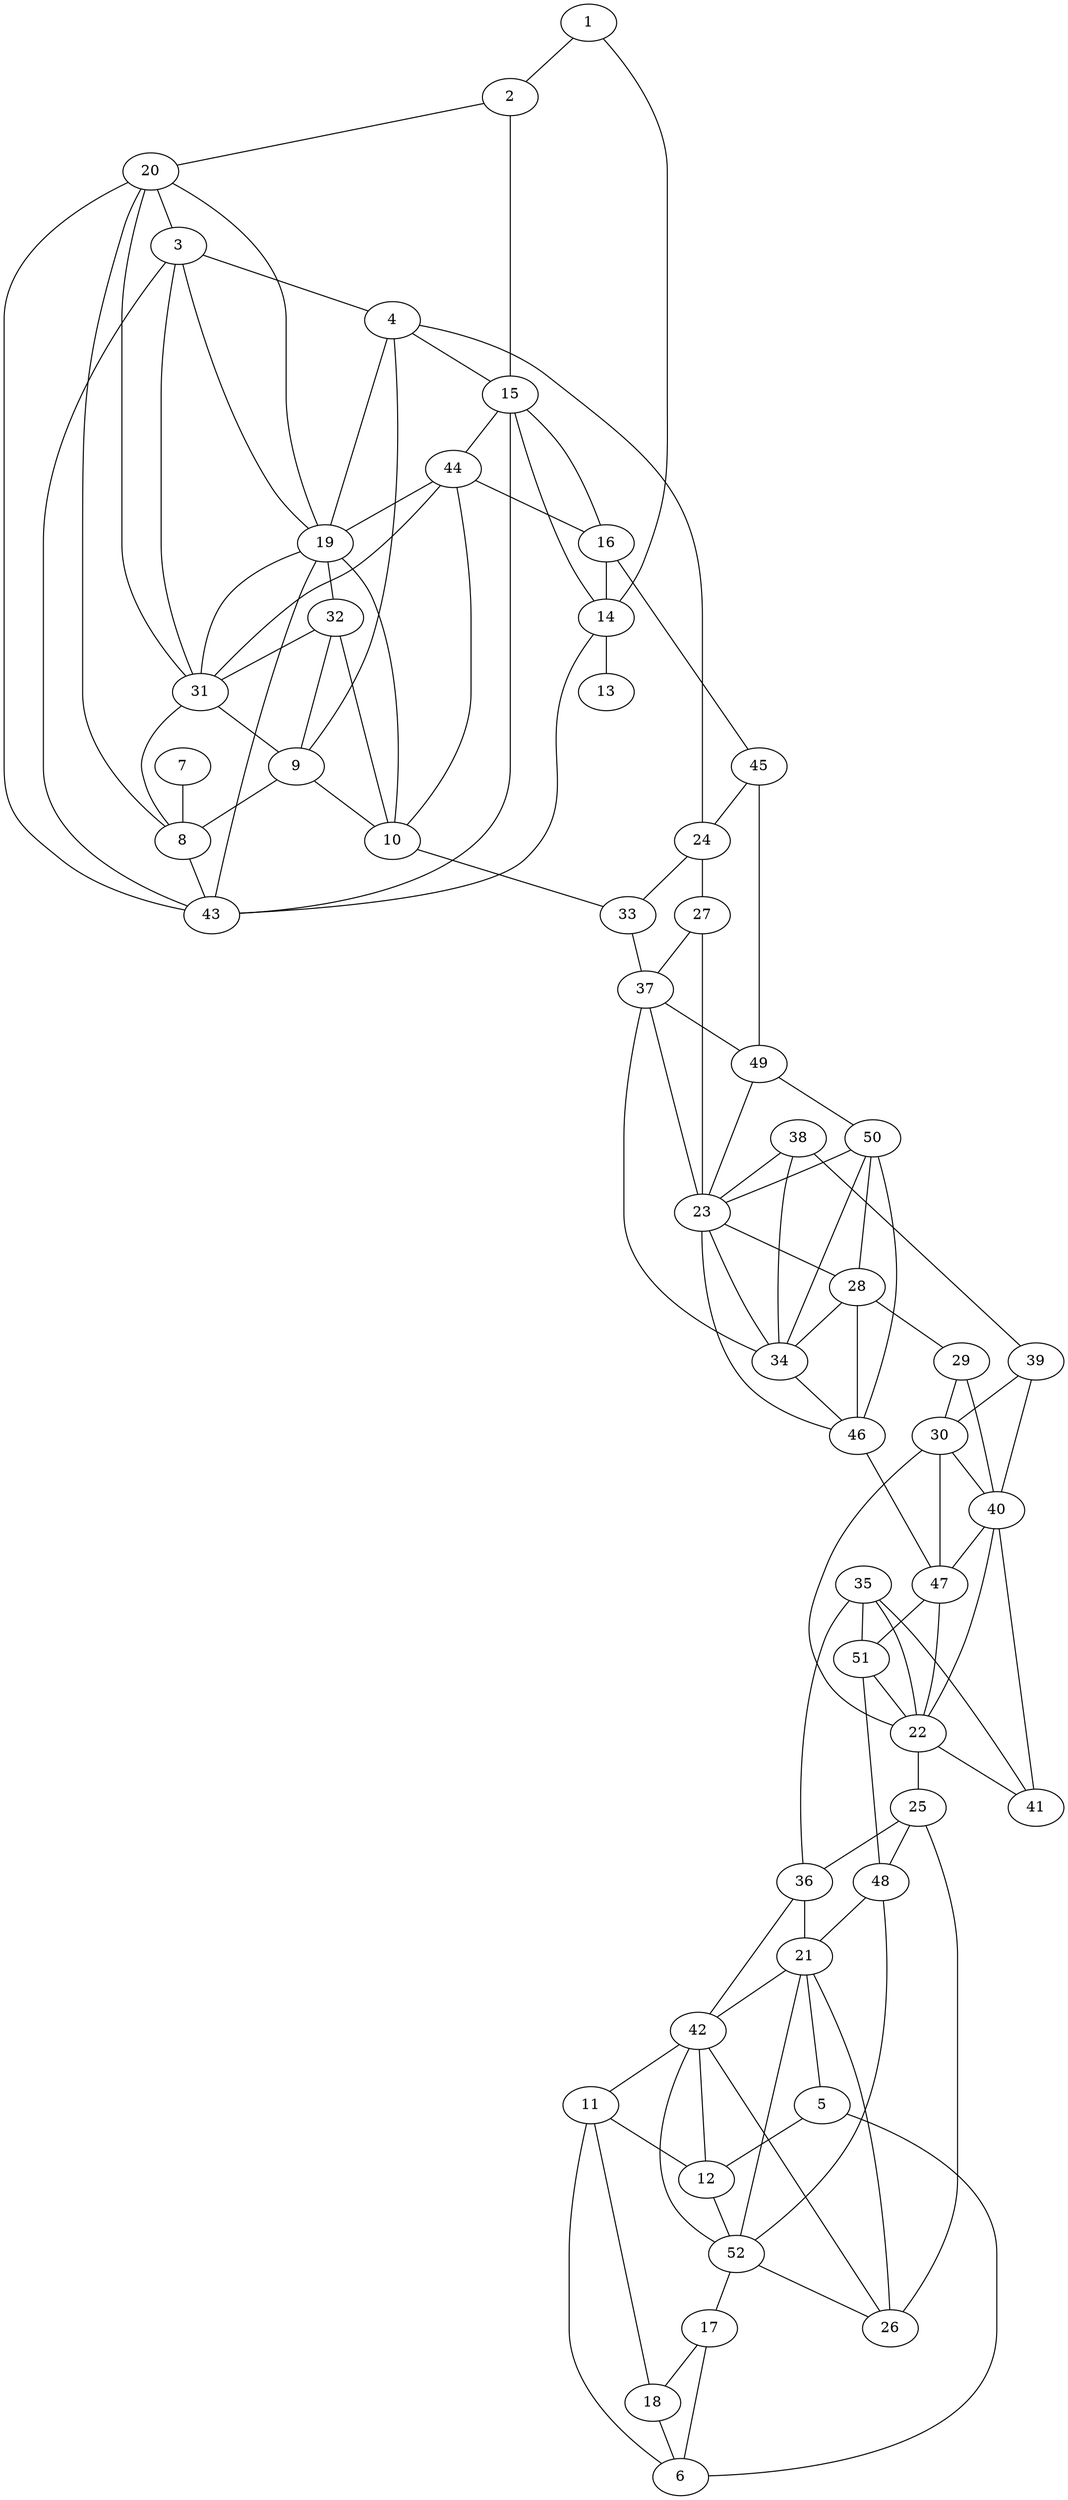 graph pdb6std {
	1	 [aaLength=20,
		sequence=TCVYEWADSYDSKDWDRLRK,
		type=0];
	2	 [aaLength=7,
		sequence=APTLRID,
		type=0];
	1 -- 2	 [distance0="23.7758",
		frequency=1,
		type0=3];
	20	 [aaLength=4,
		sequence=DKLW,
		type=1];
	2 -- 20	 [distance0="5.0",
		frequency=1,
		type0=4];
	15	 [aaLength=4,
		sequence=EAMP,
		type=0];
	2 -- 15	 [distance0="22.32362",
		frequency=1,
		type0=2];
	3	 [aaLength=4,
		sequence=EAMP,
		type=0];
	4	 [aaLength=8,
		sequence=SSKQVLGD,
		type=0];
	3 -- 4	 [distance0="18.93626",
		frequency=1,
		type0=1];
	19	 [aaLength=3,
		sequence=EEF,
		type=1];
	3 -- 19	 [distance0="1.0",
		frequency=1,
		type0=4];
	31	 [aaLength=3,
		sequence=KLW,
		type=1];
	3 -- 31	 [distance0="21.63232",
		frequency=1,
		type0=2];
	43	 [aaLength=3,
		sequence=KLW,
		type=1];
	3 -- 43	 [distance0="21.63232",
		frequency=1,
		type0=3];
	9	 [aaLength=4,
		sequence=EAMP,
		type=0];
	4 -- 9	 [distance0="23.84391",
		frequency=1,
		type0=2];
	4 -- 15	 [distance0="26.38384",
		frequency=1,
		type0=3];
	24	 [aaLength=7,
		sequence=GTRWEKV,
		type=1];
	4 -- 24	 [distance0="10.0",
		frequency=1,
		type0=4];
	5	 [aaLength=4,
		sequence=RETF,
		type=0];
	6	 [aaLength=7,
		sequence=DK,
		type=0];
	5 -- 6	 [distance0="5.244044",
		distance1="1.0",
		frequency=2,
		type0=1,
		type1=4];
	12	 [aaLength=8,
		sequence=DK,
		type=0];
	5 -- 12	 [distance0="21.94235",
		frequency=1,
		type0=3];
	11	 [aaLength=4,
		sequence=RETF,
		type=0];
	6 -- 11	 [distance0="16.3758",
		frequency=1,
		type0=2];
	7	 [aaLength=20,
		sequence=TCVYEWADSYDSKDWDRLRK,
		type=0];
	8	 [aaLength=5,
		sequence=APTLR,
		type=0];
	7 -- 8	 [distance0="24.46371",
		distance1="2.0",
		frequency=2,
		type0=3,
		type1=4];
	8 -- 20	 [distance0="15.3665",
		frequency=1,
		type0=1];
	8 -- 31	 [distance0="16.15949",
		distance1="8.0",
		frequency=2,
		type0=2,
		type1=4];
	8 -- 43	 [distance0="16.15949",
		frequency=1,
		type0=3];
	9 -- 8	 [distance0="21.3126",
		frequency=1,
		type0=2];
	10	 [aaLength=8,
		sequence=SSKQVLGD,
		type=0];
	9 -- 10	 [distance0="18.8562",
		frequency=1,
		type0=1];
	32	 [aaLength=3,
		sequence=EEF,
		type=1];
	9 -- 32	 [distance0="1.0",
		frequency=1,
		type0=4];
	10 -- 19	 [distance0="12.75707",
		frequency=1,
		type0=1];
	10 -- 32	 [distance0="12.75707",
		frequency=1,
		type0=2];
	33	 [aaLength=7,
		sequence=GTRWEKV,
		type=1];
	10 -- 33	 [distance0="10.0",
		frequency=1,
		type0=4];
	44	 [aaLength=3,
		sequence=EEF,
		type=1];
	10 -- 44	 [distance0="12.75707",
		frequency=1,
		type0=3];
	11 -- 12	 [distance0="10.84476",
		distance1="1.0",
		frequency=2,
		type0=1,
		type1=4];
	42	 [aaLength=10,
		sequence=EFDFDRIFED,
		type=1];
	12 -- 42	 [distance0="21.32976",
		frequency=1,
		type0=2];
	52	 [aaLength=10,
		sequence=EFDFDRIFED,
		type=1];
	12 -- 52	 [distance0="21.32976",
		frequency=1,
		type0=3];
	13	 [aaLength=20,
		sequence=TCVYEWADSYDSKDWDRLRK,
		type=0];
	14	 [aaLength=7,
		sequence=APTLRID,
		type=0];
	14 -- 1	 [distance0="25.83123",
		frequency=1,
		type0=3];
	14 -- 13	 [distance0="22.35779",
		frequency=1,
		type0=2];
	14 -- 43	 [distance0="6.0",
		frequency=1,
		type0=4];
	15 -- 14	 [distance0="26.34315",
		frequency=1,
		type0=3];
	16	 [aaLength=8,
		sequence=SSKQVLGD,
		type=0];
	15 -- 16	 [distance0="18.66876",
		frequency=1,
		type0=1];
	15 -- 44	 [distance0="1.0",
		frequency=1,
		type0=4];
	16 -- 14	 [distance0="29.72302",
		frequency=1,
		type0=2];
	45	 [aaLength=7,
		sequence=GTRWEKV,
		type=1];
	16 -- 45	 [distance0="10.0",
		frequency=1,
		type0=4];
	17	 [aaLength=4,
		sequence=RETF,
		type=0];
	17 -- 6	 [distance0="24.87877",
		frequency=1,
		type0=2];
	18	 [aaLength=7,
		sequence=DK,
		type=0];
	17 -- 18	 [distance0="10.19441",
		distance1="1.0",
		frequency=2,
		type0=1,
		type1=4];
	18 -- 6	 [distance0="32.8898",
		frequency=1,
		type0=3];
	18 -- 11	 [distance0="31.45702",
		frequency=1,
		type0=2];
	19 -- 4	 [distance0="4.0",
		frequency=1,
		type0=4];
	19 -- 31	 [distance0="8.0",
		frequency=1,
		type0=3];
	19 -- 32	 [distance0="0.0",
		frequency=1,
		type0=1];
	20 -- 3	 [distance0="0.0",
		frequency=1,
		type0=5];
	20 -- 19	 [distance0="9.0",
		frequency=1,
		type0=3];
	20 -- 31	 [distance0="1.0",
		frequency=1,
		type0=1];
	20 -- 43	 [distance0="1.0",
		frequency=1,
		type0=2];
	21	 [aaLength=11,
		sequence=GEFDFDRIFED,
		type=1];
	21 -- 5	 [distance0="1.0",
		frequency=1,
		type0=4];
	26	 [aaLength=4,
		sequence=PDIR,
		type=1];
	21 -- 26	 [distance0="5.0",
		frequency=1,
		type0=3];
	21 -- 42	 [distance0="1.0",
		frequency=1,
		type0=1];
	21 -- 52	 [distance0="1.0",
		frequency=1,
		type0=2];
	22	 [aaLength=12,
		sequence=HWYKKIDGVWKF,
		type=1];
	25	 [aaLength=4,
		sequence=KFAG,
		type=1];
	22 -- 25	 [distance0="0.0",
		frequency=1,
		type0=5];
	41	 [aaLength=9,
		sequence=HWYKKIDGV,
		type=1];
	22 -- 41	 [distance0="0.0",
		frequency=1,
		type0=1];
	23	 [aaLength=14,
		sequence=RVPHQRYKDTTMKE,
		type=1];
	28	 [aaLength=6,
		sequence=RVPHQR,
		type=1];
	23 -- 28	 [distance0="0.0",
		distance1="0.0",
		frequency=2,
		type0=1,
		type1=5];
	27	 [aaLength=7,
		sequence=DEVIGYH,
		type=1];
	24 -- 27	 [distance0="9.0",
		distance1="2.0",
		frequency=2,
		type0=3,
		type1=4];
	24 -- 33	 [distance0="0.0",
		frequency=1,
		type0=1];
	25 -- 26	 [distance0="6.0",
		distance1="2.0",
		frequency=2,
		type0=1,
		type1=4];
	36	 [aaLength=4,
		sequence=PDIR,
		type=1];
	25 -- 36	 [distance0="6.0",
		frequency=1,
		type0=2];
	48	 [aaLength=4,
		sequence=PDIR,
		type=1];
	25 -- 48	 [distance0="6.0",
		frequency=1,
		type0=3];
	27 -- 23	 [distance0="9.0",
		distance1="2.0",
		frequency=2,
		type0=3,
		type1=4];
	37	 [aaLength=5,
		sequence=DEVIG,
		type=1];
	27 -- 37	 [distance0="0.0",
		frequency=1,
		type0=1];
	29	 [aaLength=3,
		sequence=KEV,
		type=1];
	28 -- 29	 [distance0="6.0",
		frequency=1,
		type0=4];
	34	 [aaLength=14,
		sequence=RVPHQRYKDTTMKE,
		type=1];
	28 -- 34	 [distance0="0.0",
		frequency=1,
		type0=2];
	30	 [aaLength=4,
		sequence=SANL,
		type=1];
	29 -- 30	 [distance0="10.0",
		distance1="7.0",
		frequency=2,
		type0=2,
		type1=4];
	40	 [aaLength=4,
		sequence=SANL,
		type=1];
	29 -- 40	 [distance0="10.0",
		frequency=1,
		type0=3];
	30 -- 22	 [distance0="4.0",
		distance1="0.0",
		frequency=2,
		type0=3,
		type1=5];
	30 -- 40	 [distance0="0.0",
		frequency=1,
		type0=1];
	31 -- 9	 [distance0="0.0",
		frequency=1,
		type0=5];
	32 -- 31	 [distance0="8.0",
		frequency=1,
		type0=3];
	33 -- 37	 [distance0="2.0",
		frequency=1,
		type0=4];
	34 -- 23	 [distance0="0.0",
		frequency=1,
		type0=1];
	46	 [aaLength=15,
		sequence=RVPHQRYKDTTMKEV,
		type=1];
	34 -- 46	 [distance0="0.0",
		frequency=1,
		type0=3];
	35	 [aaLength=12,
		sequence=YKKIDGVWKFAG,
		type=1];
	35 -- 22	 [distance0="2.0",
		frequency=1,
		type0=1];
	35 -- 36	 [distance0="2.0",
		frequency=1,
		type0=4];
	35 -- 41	 [distance0="2.0",
		frequency=1,
		type0=2];
	51	 [aaLength=9,
		sequence=HWYKKIDGV,
		type=1];
	35 -- 51	 [distance0="2.0",
		frequency=1,
		type0=3];
	36 -- 21	 [distance0="5.0",
		frequency=1,
		type0=3];
	36 -- 42	 [distance0="2.0",
		frequency=1,
		type0=4];
	37 -- 23	 [distance0="9.0",
		frequency=1,
		type0=3];
	37 -- 34	 [distance0="4.0",
		frequency=1,
		type0=4];
	49	 [aaLength=7,
		sequence=DEVIGYH,
		type=1];
	37 -- 49	 [distance0="0.0",
		frequency=1,
		type0=2];
	38	 [aaLength=5,
		sequence=VPHQR,
		type=1];
	38 -- 23	 [distance0="1.0",
		frequency=1,
		type0=1];
	38 -- 34	 [distance0="1.0",
		frequency=1,
		type0=3];
	39	 [aaLength=3,
		sequence=KEV,
		type=1];
	38 -- 39	 [distance0="6.0",
		frequency=1,
		type0=4];
	39 -- 30	 [distance0="10.0",
		frequency=1,
		type0=2];
	39 -- 40	 [distance0="10.0",
		distance1="7.0",
		frequency=2,
		type0=3,
		type1=4];
	40 -- 22	 [distance0="4.0",
		frequency=1,
		type0=3];
	40 -- 41	 [distance0="0.0",
		frequency=1,
		type0=5];
	47	 [aaLength=18,
		sequence=SANLHWYKKIDGVWKFAG,
		type=1];
	40 -- 47	 [distance0="0.0",
		frequency=1,
		type0=2];
	42 -- 11	 [distance0="1.0",
		frequency=1,
		type0=4];
	42 -- 26	 [distance0="6.0",
		frequency=1,
		type0=3];
	42 -- 52	 [distance0="0.0",
		frequency=1,
		type0=1];
	43 -- 15	 [distance0="0.0",
		frequency=1,
		type0=5];
	43 -- 19	 [distance0="8.0",
		frequency=1,
		type0=3];
	44 -- 16	 [distance0="4.0",
		frequency=1,
		type0=4];
	44 -- 19	 [distance0="0.0",
		frequency=1,
		type0=1];
	44 -- 31	 [distance0="8.0",
		frequency=1,
		type0=3];
	45 -- 24	 [distance0="0.0",
		frequency=1,
		type0=1];
	45 -- 49	 [distance0="2.0",
		frequency=1,
		type0=4];
	46 -- 23	 [distance0="0.0",
		frequency=1,
		type0=1];
	46 -- 28	 [distance0="0.0",
		frequency=1,
		type0=2];
	46 -- 47	 [distance0="7.0",
		frequency=1,
		type0=4];
	47 -- 22	 [distance0="4.0",
		frequency=1,
		type0=3];
	47 -- 30	 [distance0="0.0",
		frequency=1,
		type0=1];
	47 -- 51	 [distance0="0.0",
		frequency=1,
		type0=5];
	48 -- 21	 [distance0="5.0",
		frequency=1,
		type0=3];
	48 -- 52	 [distance0="2.0",
		frequency=1,
		type0=4];
	49 -- 23	 [distance0="9.0",
		frequency=1,
		type0=3];
	50	 [aaLength=6,
		sequence=RVPHQR,
		type=1];
	49 -- 50	 [distance0="2.0",
		frequency=1,
		type0=4];
	50 -- 23	 [distance0="0.0",
		frequency=1,
		type0=1];
	50 -- 28	 [distance0="0.0",
		frequency=1,
		type0=2];
	50 -- 34	 [distance0="0.0",
		frequency=1,
		type0=3];
	50 -- 46	 [distance0="0.0",
		frequency=1,
		type0=5];
	51 -- 22	 [distance0="0.0",
		frequency=1,
		type0=1];
	51 -- 48	 [distance0="7.0",
		frequency=1,
		type0=4];
	52 -- 17	 [distance0="1.0",
		frequency=1,
		type0=4];
	52 -- 26	 [distance0="6.0",
		frequency=1,
		type0=3];
}
